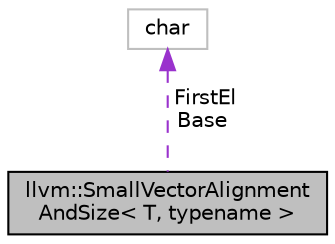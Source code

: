digraph "llvm::SmallVectorAlignmentAndSize&lt; T, typename &gt;"
{
 // LATEX_PDF_SIZE
  bgcolor="transparent";
  edge [fontname="Helvetica",fontsize="10",labelfontname="Helvetica",labelfontsize="10"];
  node [fontname="Helvetica",fontsize="10",shape=record];
  Node1 [label="llvm::SmallVectorAlignment\lAndSize\< T, typename \>",height=0.2,width=0.4,color="black", fillcolor="grey75", style="filled", fontcolor="black",tooltip="Figure out the offset of the first element."];
  Node2 -> Node1 [dir="back",color="darkorchid3",fontsize="10",style="dashed",label=" FirstEl\nBase" ,fontname="Helvetica"];
  Node2 [label="char",height=0.2,width=0.4,color="grey75",tooltip=" "];
}
